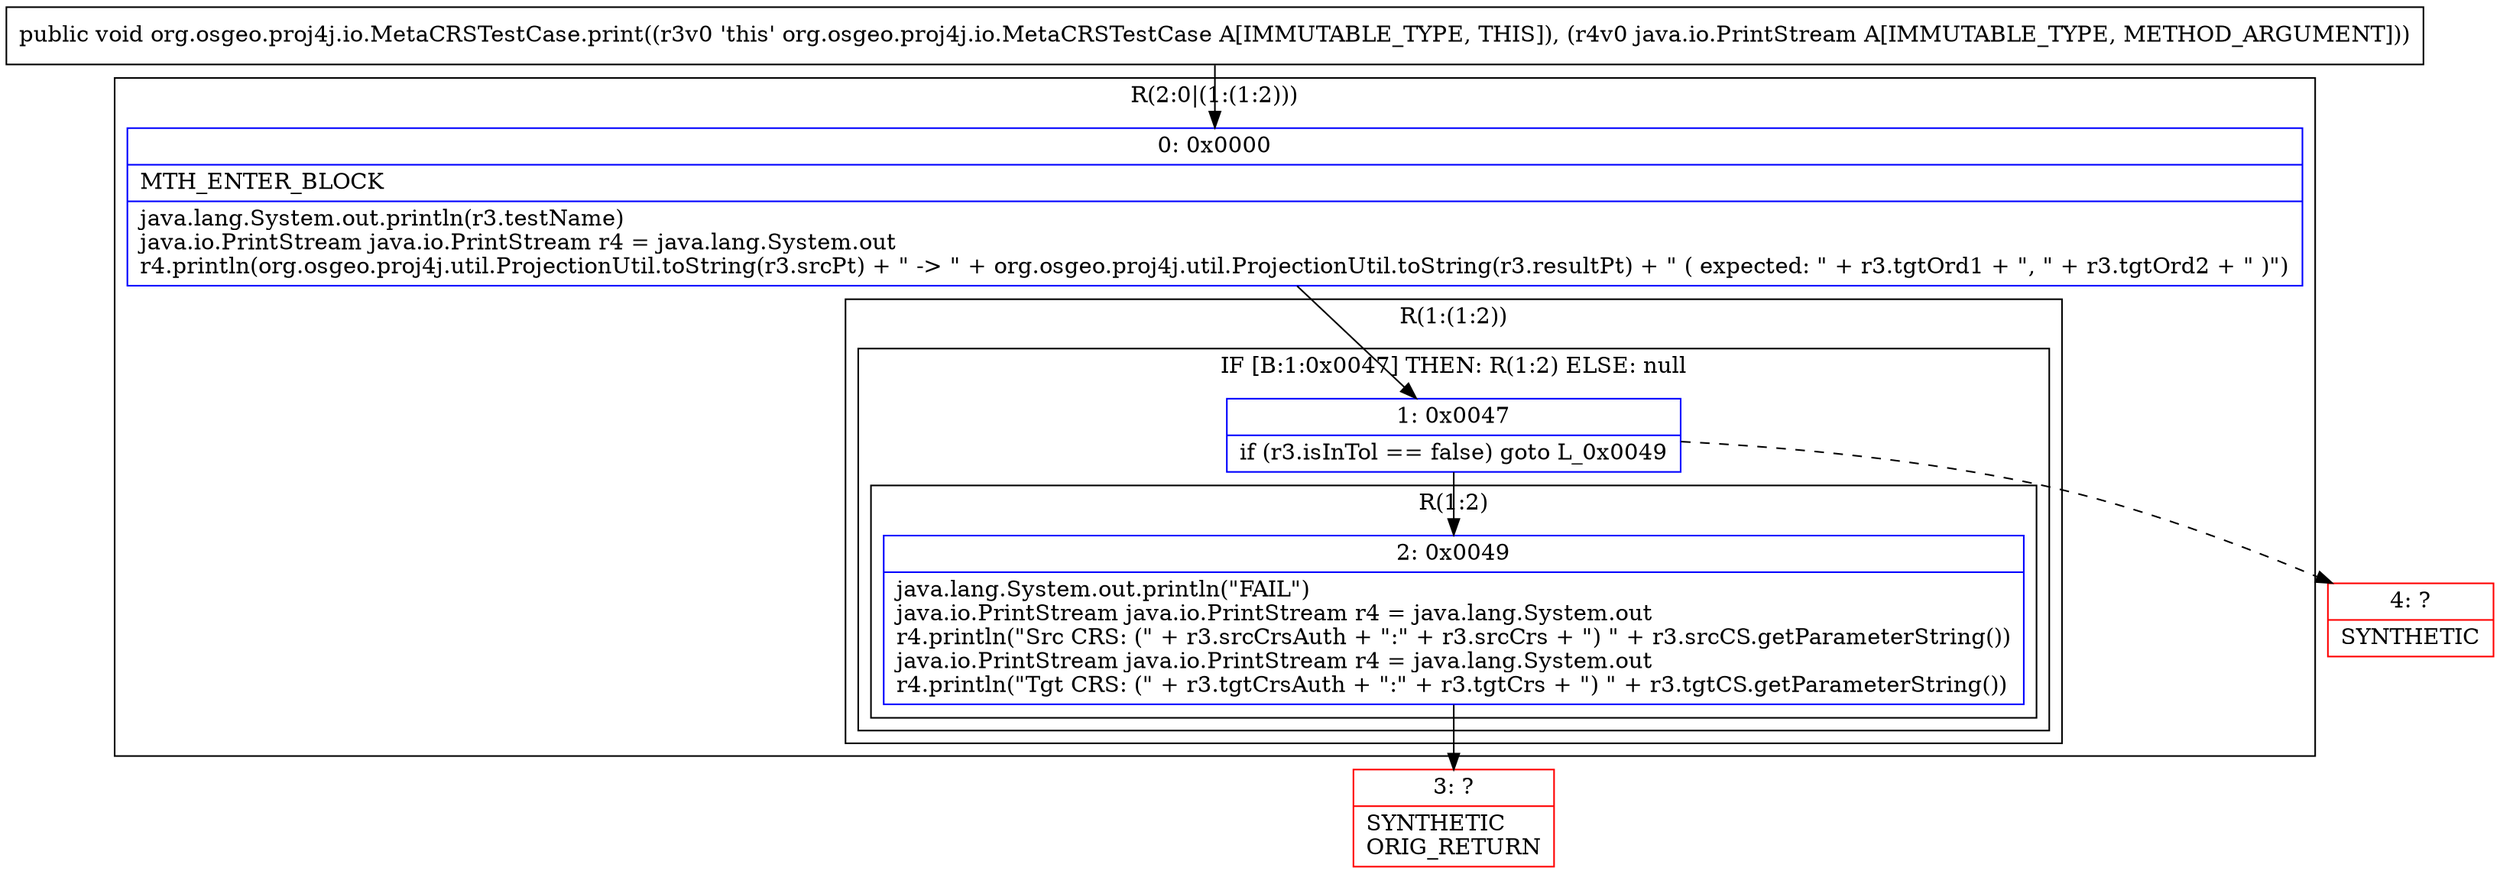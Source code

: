 digraph "CFG fororg.osgeo.proj4j.io.MetaCRSTestCase.print(Ljava\/io\/PrintStream;)V" {
subgraph cluster_Region_703765639 {
label = "R(2:0|(1:(1:2)))";
node [shape=record,color=blue];
Node_0 [shape=record,label="{0\:\ 0x0000|MTH_ENTER_BLOCK\l|java.lang.System.out.println(r3.testName)\ljava.io.PrintStream java.io.PrintStream r4 = java.lang.System.out\lr4.println(org.osgeo.proj4j.util.ProjectionUtil.toString(r3.srcPt) + \" \-\> \" + org.osgeo.proj4j.util.ProjectionUtil.toString(r3.resultPt) + \" ( expected: \" + r3.tgtOrd1 + \", \" + r3.tgtOrd2 + \" )\")\l}"];
subgraph cluster_Region_1271105143 {
label = "R(1:(1:2))";
node [shape=record,color=blue];
subgraph cluster_IfRegion_769180216 {
label = "IF [B:1:0x0047] THEN: R(1:2) ELSE: null";
node [shape=record,color=blue];
Node_1 [shape=record,label="{1\:\ 0x0047|if (r3.isInTol == false) goto L_0x0049\l}"];
subgraph cluster_Region_2042216039 {
label = "R(1:2)";
node [shape=record,color=blue];
Node_2 [shape=record,label="{2\:\ 0x0049|java.lang.System.out.println(\"FAIL\")\ljava.io.PrintStream java.io.PrintStream r4 = java.lang.System.out\lr4.println(\"Src CRS: (\" + r3.srcCrsAuth + \":\" + r3.srcCrs + \") \" + r3.srcCS.getParameterString())\ljava.io.PrintStream java.io.PrintStream r4 = java.lang.System.out\lr4.println(\"Tgt CRS: (\" + r3.tgtCrsAuth + \":\" + r3.tgtCrs + \") \" + r3.tgtCS.getParameterString())\l}"];
}
}
}
}
Node_3 [shape=record,color=red,label="{3\:\ ?|SYNTHETIC\lORIG_RETURN\l}"];
Node_4 [shape=record,color=red,label="{4\:\ ?|SYNTHETIC\l}"];
MethodNode[shape=record,label="{public void org.osgeo.proj4j.io.MetaCRSTestCase.print((r3v0 'this' org.osgeo.proj4j.io.MetaCRSTestCase A[IMMUTABLE_TYPE, THIS]), (r4v0 java.io.PrintStream A[IMMUTABLE_TYPE, METHOD_ARGUMENT])) }"];
MethodNode -> Node_0;
Node_0 -> Node_1;
Node_1 -> Node_2;
Node_1 -> Node_4[style=dashed];
Node_2 -> Node_3;
}

